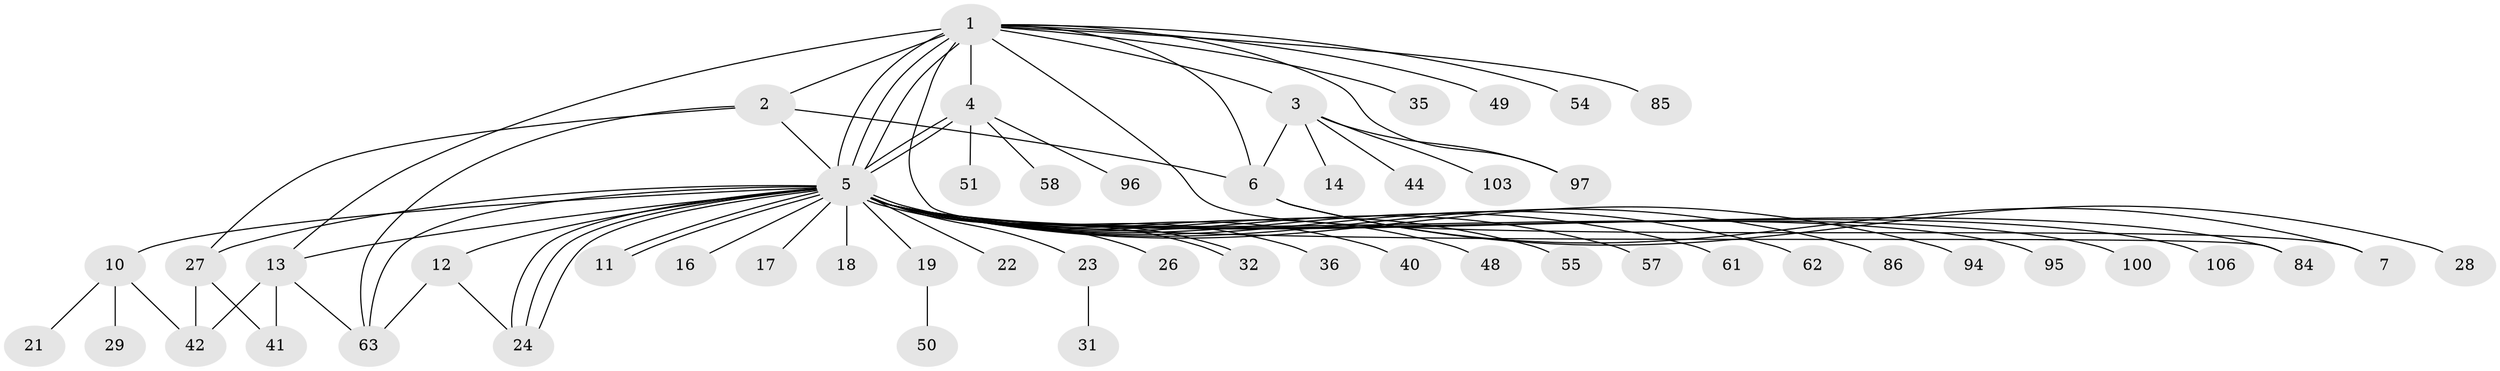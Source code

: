// original degree distribution, {17: 0.009345794392523364, 4: 0.102803738317757, 6: 0.037383177570093455, 43: 0.009345794392523364, 7: 0.018691588785046728, 3: 0.09345794392523364, 2: 0.18691588785046728, 1: 0.514018691588785, 5: 0.028037383177570093}
// Generated by graph-tools (version 1.1) at 2025/14/03/09/25 04:14:20]
// undirected, 53 vertices, 75 edges
graph export_dot {
graph [start="1"]
  node [color=gray90,style=filled];
  1 [super="+53"];
  2 [super="+20"];
  3;
  4;
  5 [super="+8+39+38+9+59+34"];
  6 [super="+67+80+47"];
  7 [super="+15"];
  10;
  11;
  12 [super="+64"];
  13 [super="+77+37"];
  14;
  16;
  17 [super="+72+43"];
  18;
  19;
  21 [super="+30"];
  22;
  23;
  24 [super="+90"];
  26;
  27 [super="+88+56+45"];
  28;
  29;
  31 [super="+33"];
  32 [super="+82"];
  35 [super="+65"];
  36 [super="+69"];
  40 [super="+60"];
  41 [super="+98+70"];
  42 [super="+104"];
  44;
  48 [super="+78+52"];
  49 [super="+76+71+79+75"];
  50;
  51;
  54;
  55;
  57;
  58;
  61;
  62;
  63;
  84;
  85;
  86;
  94;
  95;
  96;
  97;
  100;
  103;
  106;
  1 -- 2;
  1 -- 3;
  1 -- 4;
  1 -- 5;
  1 -- 5;
  1 -- 5;
  1 -- 6;
  1 -- 7;
  1 -- 13 [weight=3];
  1 -- 35;
  1 -- 49;
  1 -- 54;
  1 -- 84;
  1 -- 85;
  1 -- 97;
  2 -- 6;
  2 -- 27;
  2 -- 63;
  2 -- 5;
  3 -- 6;
  3 -- 14;
  3 -- 44;
  3 -- 97;
  3 -- 103;
  4 -- 5;
  4 -- 5;
  4 -- 51;
  4 -- 58;
  4 -- 96;
  5 -- 10;
  5 -- 11;
  5 -- 11;
  5 -- 16;
  5 -- 17 [weight=3];
  5 -- 18;
  5 -- 19;
  5 -- 22;
  5 -- 23;
  5 -- 24;
  5 -- 24;
  5 -- 24;
  5 -- 26;
  5 -- 27 [weight=3];
  5 -- 32;
  5 -- 32;
  5 -- 36 [weight=2];
  5 -- 40;
  5 -- 48;
  5 -- 55;
  5 -- 61;
  5 -- 62;
  5 -- 63;
  5 -- 84;
  5 -- 86;
  5 -- 95;
  5 -- 100;
  5 -- 106;
  5 -- 12 [weight=3];
  5 -- 57;
  5 -- 94;
  5 -- 13 [weight=2];
  6 -- 28;
  6 -- 7;
  10 -- 21;
  10 -- 29;
  10 -- 42;
  12 -- 24;
  12 -- 63;
  13 -- 41;
  13 -- 42;
  13 -- 63;
  19 -- 50;
  23 -- 31;
  27 -- 41;
  27 -- 42;
}
